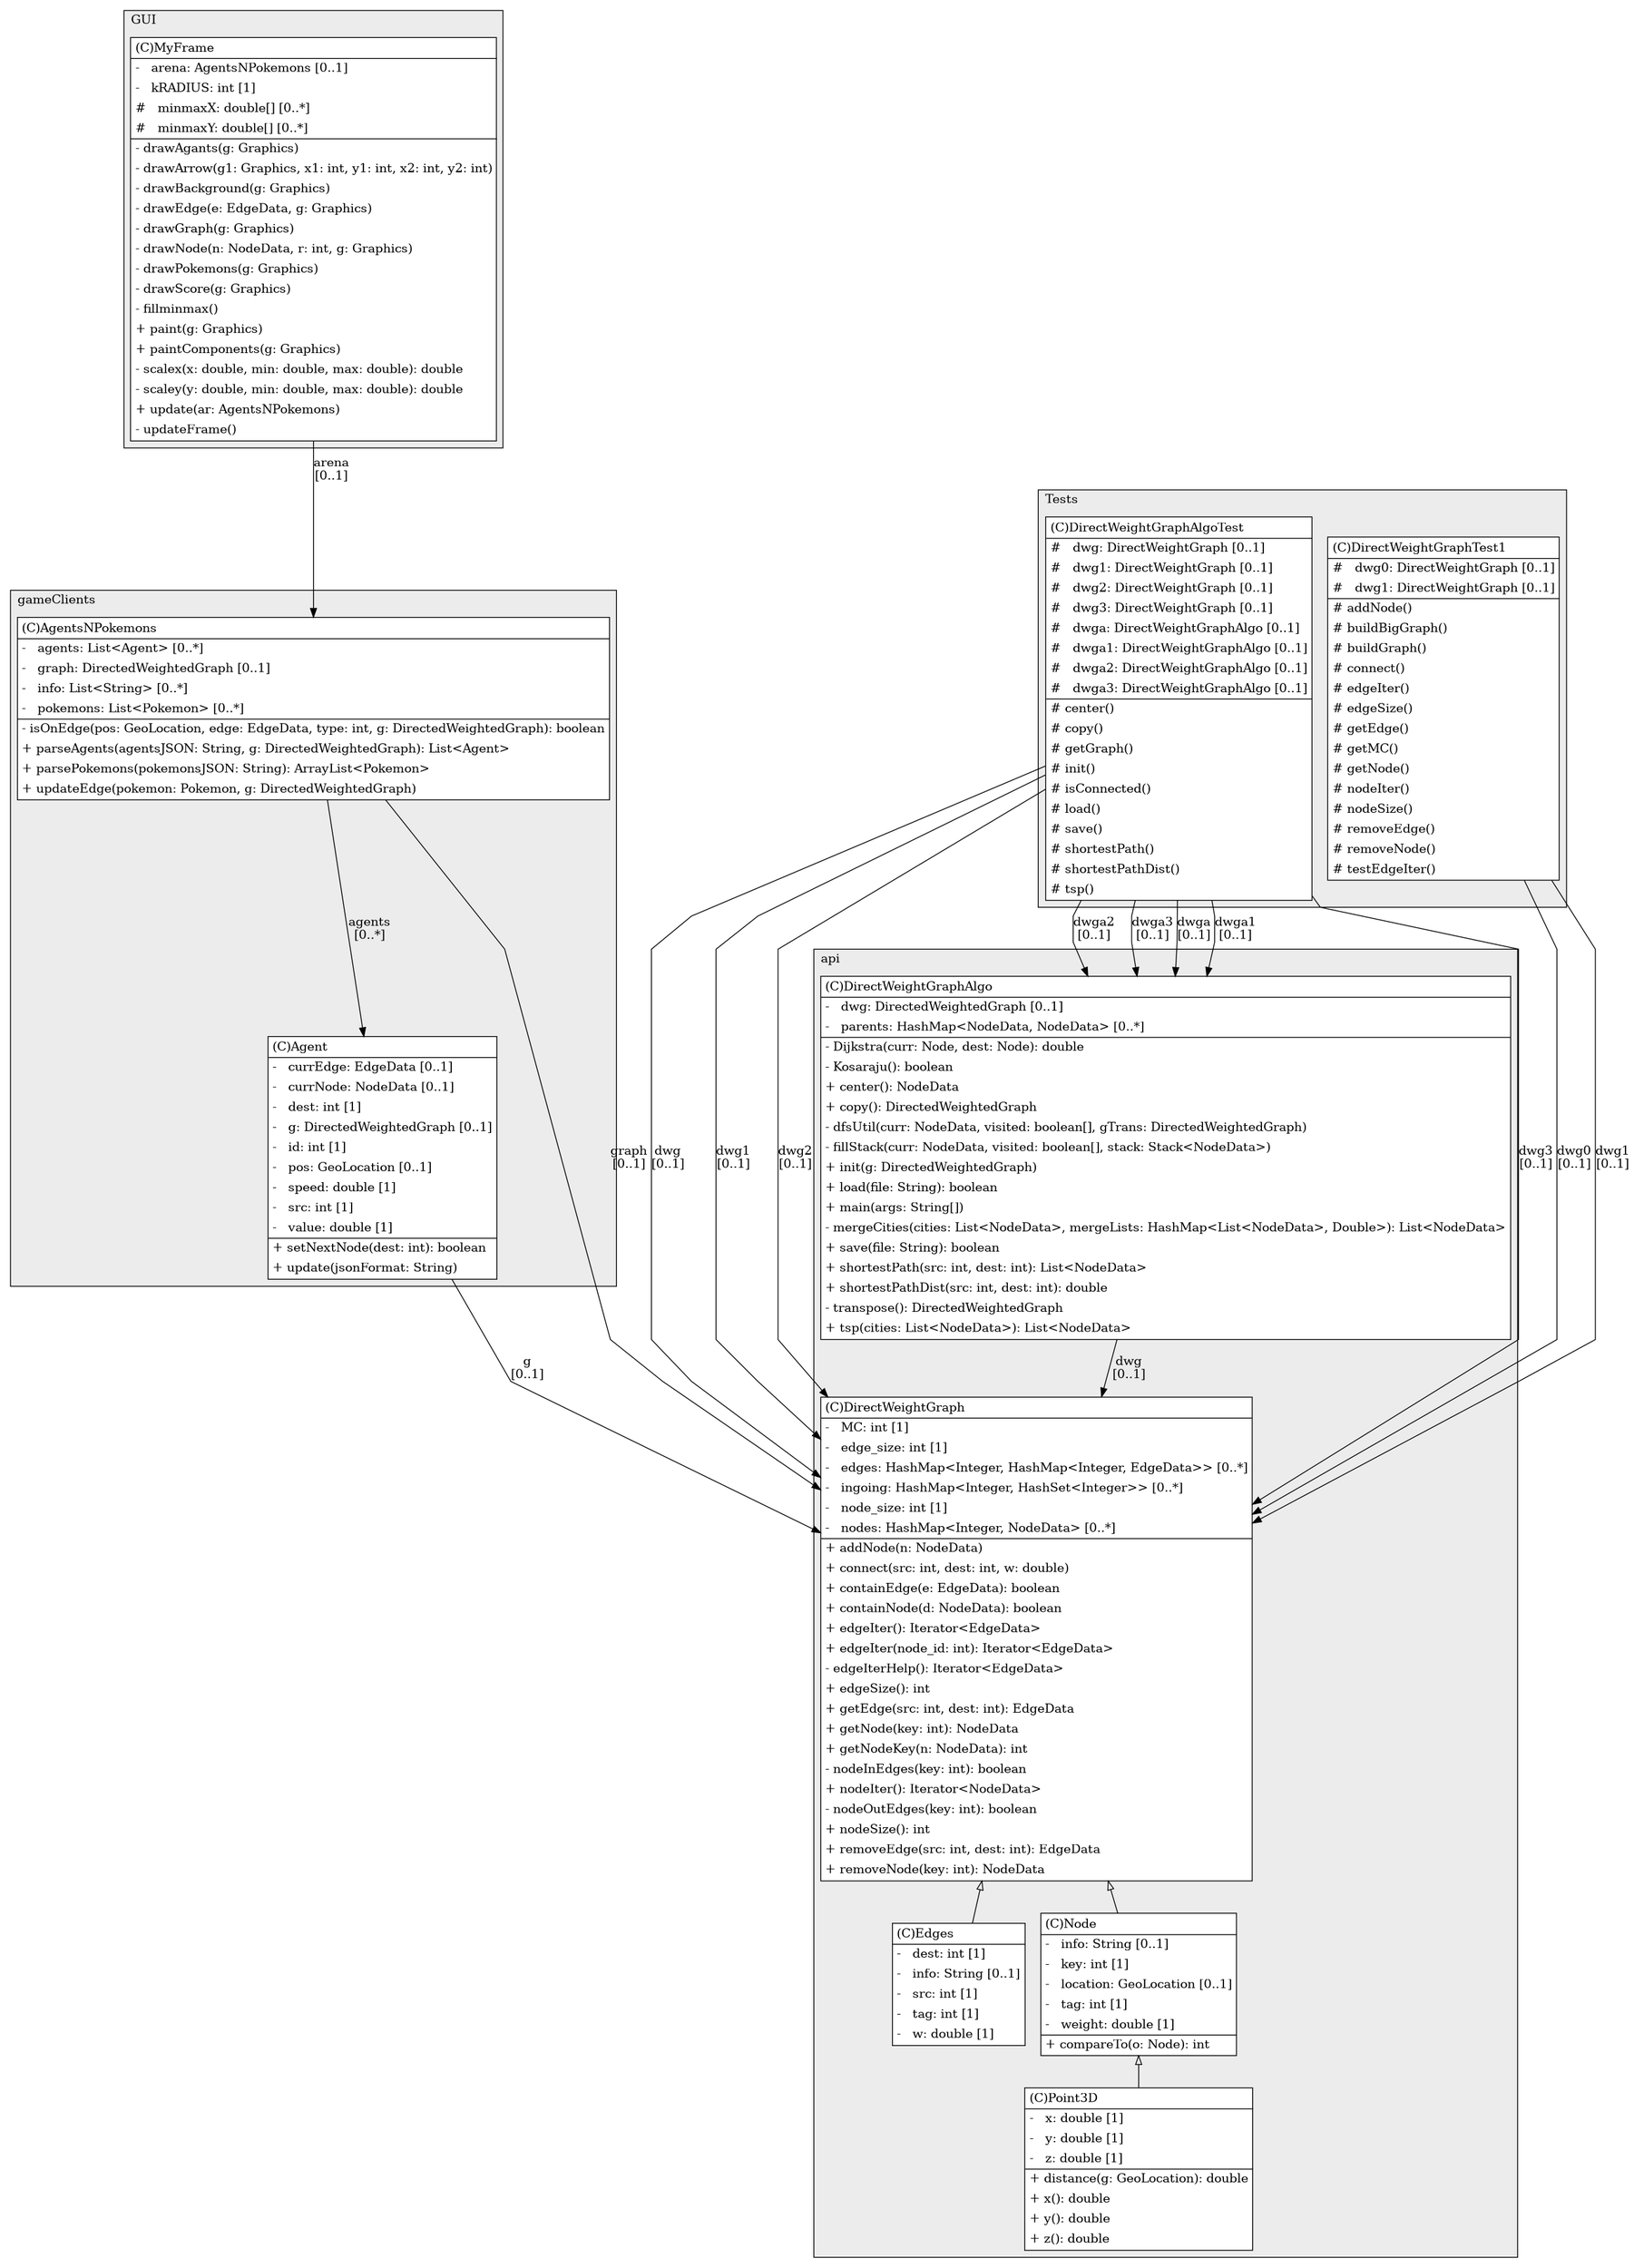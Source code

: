 @startuml

/' diagram meta data start
config=StructureConfiguration;
{
  "projectClassification": {
    "searchMode": "OpenProject", // OpenProject, AllProjects
    "includedProjects": "",
    "pathEndKeywords": "*.impl",
    "isClientPath": "",
    "isClientName": "",
    "isTestPath": "",
    "isTestName": "",
    "isMappingPath": "",
    "isMappingName": "",
    "isDataAccessPath": "",
    "isDataAccessName": "",
    "isDataStructurePath": "",
    "isDataStructureName": "",
    "isInterfaceStructuresPath": "",
    "isInterfaceStructuresName": "",
    "isEntryPointPath": "",
    "isEntryPointName": ""
  },
  "graphRestriction": {
    "classPackageExcludeFilter": "",
    "classPackageIncludeFilter": "",
    "classNameExcludeFilter": "",
    "classNameIncludeFilter": "",
    "methodNameExcludeFilter": "",
    "methodNameIncludeFilter": "",
    "removeByInheritance": "", // inheritance/annotation based filtering is done in a second step
    "removeByAnnotation": "",
    "removeByClassPackage": "", // cleanup the graph after inheritance/annotation based filtering is done
    "removeByClassName": "",
    "cutMappings": false,
    "cutEnum": true,
    "cutTests": true,
    "cutClient": true,
    "cutDataAccess": true,
    "cutInterfaceStructures": true,
    "cutDataStructures": false,
    "cutGetterAndSetter": true,
    "cutConstructors": true
  },
  "graphTraversal": {
    "forwardDepth": 3,
    "backwardDepth": 3,
    "classPackageExcludeFilter": "",
    "classPackageIncludeFilter": "",
    "classNameExcludeFilter": "",
    "classNameIncludeFilter": "",
    "methodNameExcludeFilter": "",
    "methodNameIncludeFilter": "",
    "hideMappings": false,
    "hideDataStructures": false,
    "hidePrivateMethods": true,
    "hideInterfaceCalls": true, // indirection: implementation -> interface (is hidden) -> implementation
    "onlyShowApplicationEntryPoints": false // root node is included
  },
  "details": {
    "aggregation": "GroupByClass", // ByClass, GroupByClass, None
    "showClassGenericTypes": true,
    "showMethods": true,
    "showMethodParameterNames": true,
    "showMethodParameterTypes": true,
    "showMethodReturnType": true,
    "showPackageLevels": 2,
    "showDetailedClassStructure": true
  },
  "rootClass": "api.DirectWeightGraph"
}
diagram meta data end '/



digraph g {
    rankdir="TB"
    splines=polyline
    

'nodes 
subgraph cluster_70939 { 
   	label=GUI
	labeljust=l
	fillcolor="#ececec"
	style=filled
   
   MyFrame70939[
	label=<<TABLE BORDER="1" CELLBORDER="0" CELLPADDING="4" CELLSPACING="0">
<TR><TD ALIGN="LEFT" >(C)MyFrame</TD></TR>
<HR/>
<TR><TD ALIGN="LEFT" >-   arena: AgentsNPokemons [0..1]</TD></TR>
<TR><TD ALIGN="LEFT" >-   kRADIUS: int [1]</TD></TR>
<TR><TD ALIGN="LEFT" >#   minmaxX: double[] [0..*]</TD></TR>
<TR><TD ALIGN="LEFT" >#   minmaxY: double[] [0..*]</TD></TR>
<HR/>
<TR><TD ALIGN="LEFT" >- drawAgants(g: Graphics)</TD></TR>
<TR><TD ALIGN="LEFT" >- drawArrow(g1: Graphics, x1: int, y1: int, x2: int, y2: int)</TD></TR>
<TR><TD ALIGN="LEFT" >- drawBackground(g: Graphics)</TD></TR>
<TR><TD ALIGN="LEFT" >- drawEdge(e: EdgeData, g: Graphics)</TD></TR>
<TR><TD ALIGN="LEFT" >- drawGraph(g: Graphics)</TD></TR>
<TR><TD ALIGN="LEFT" >- drawNode(n: NodeData, r: int, g: Graphics)</TD></TR>
<TR><TD ALIGN="LEFT" >- drawPokemons(g: Graphics)</TD></TR>
<TR><TD ALIGN="LEFT" >- drawScore(g: Graphics)</TD></TR>
<TR><TD ALIGN="LEFT" >- fillminmax()</TD></TR>
<TR><TD ALIGN="LEFT" >+ paint(g: Graphics)</TD></TR>
<TR><TD ALIGN="LEFT" >+ paintComponents(g: Graphics)</TD></TR>
<TR><TD ALIGN="LEFT" >- scalex(x: double, min: double, max: double): double</TD></TR>
<TR><TD ALIGN="LEFT" >- scaley(y: double, min: double, max: double): double</TD></TR>
<TR><TD ALIGN="LEFT" >+ update(ar: AgentsNPokemons)</TD></TR>
<TR><TD ALIGN="LEFT" >- updateFrame()</TD></TR>
</TABLE>>
	style=filled
	margin=0
	shape=plaintext
	fillcolor="#FFFFFF"
];
} 

subgraph cluster_727047606 { 
   	label=gameClients
	labeljust=l
	fillcolor="#ececec"
	style=filled
   
   Agent727047606[
	label=<<TABLE BORDER="1" CELLBORDER="0" CELLPADDING="4" CELLSPACING="0">
<TR><TD ALIGN="LEFT" >(C)Agent</TD></TR>
<HR/>
<TR><TD ALIGN="LEFT" >-   currEdge: EdgeData [0..1]</TD></TR>
<TR><TD ALIGN="LEFT" >-   currNode: NodeData [0..1]</TD></TR>
<TR><TD ALIGN="LEFT" >-   dest: int [1]</TD></TR>
<TR><TD ALIGN="LEFT" >-   g: DirectedWeightedGraph [0..1]</TD></TR>
<TR><TD ALIGN="LEFT" >-   id: int [1]</TD></TR>
<TR><TD ALIGN="LEFT" >-   pos: GeoLocation [0..1]</TD></TR>
<TR><TD ALIGN="LEFT" >-   speed: double [1]</TD></TR>
<TR><TD ALIGN="LEFT" >-   src: int [1]</TD></TR>
<TR><TD ALIGN="LEFT" >-   value: double [1]</TD></TR>
<HR/>
<TR><TD ALIGN="LEFT" >+ setNextNode(dest: int): boolean</TD></TR>
<TR><TD ALIGN="LEFT" >+ update(jsonFormat: String)</TD></TR>
</TABLE>>
	style=filled
	margin=0
	shape=plaintext
	fillcolor="#FFFFFF"
];

AgentsNPokemons727047606[
	label=<<TABLE BORDER="1" CELLBORDER="0" CELLPADDING="4" CELLSPACING="0">
<TR><TD ALIGN="LEFT" >(C)AgentsNPokemons</TD></TR>
<HR/>
<TR><TD ALIGN="LEFT" >-   agents: List&lt;Agent&gt; [0..*]</TD></TR>
<TR><TD ALIGN="LEFT" >-   graph: DirectedWeightedGraph [0..1]</TD></TR>
<TR><TD ALIGN="LEFT" >-   info: List&lt;String&gt; [0..*]</TD></TR>
<TR><TD ALIGN="LEFT" >-   pokemons: List&lt;Pokemon&gt; [0..*]</TD></TR>
<HR/>
<TR><TD ALIGN="LEFT" >- isOnEdge(pos: GeoLocation, edge: EdgeData, type: int, g: DirectedWeightedGraph): boolean</TD></TR>
<TR><TD ALIGN="LEFT" >+ parseAgents(agentsJSON: String, g: DirectedWeightedGraph): List&lt;Agent&gt;</TD></TR>
<TR><TD ALIGN="LEFT" >+ parsePokemons(pokemonsJSON: String): ArrayList&lt;Pokemon&gt;</TD></TR>
<TR><TD ALIGN="LEFT" >+ updateEdge(pokemon: Pokemon, g: DirectedWeightedGraph)</TD></TR>
</TABLE>>
	style=filled
	margin=0
	shape=plaintext
	fillcolor="#FFFFFF"
];
} 

subgraph cluster_80698881 { 
   	label=Tests
	labeljust=l
	fillcolor="#ececec"
	style=filled
   
   DirectWeightGraphAlgoTest80698881[
	label=<<TABLE BORDER="1" CELLBORDER="0" CELLPADDING="4" CELLSPACING="0">
<TR><TD ALIGN="LEFT" >(C)DirectWeightGraphAlgoTest</TD></TR>
<HR/>
<TR><TD ALIGN="LEFT" >#   dwg: DirectWeightGraph [0..1]</TD></TR>
<TR><TD ALIGN="LEFT" >#   dwg1: DirectWeightGraph [0..1]</TD></TR>
<TR><TD ALIGN="LEFT" >#   dwg2: DirectWeightGraph [0..1]</TD></TR>
<TR><TD ALIGN="LEFT" >#   dwg3: DirectWeightGraph [0..1]</TD></TR>
<TR><TD ALIGN="LEFT" >#   dwga: DirectWeightGraphAlgo [0..1]</TD></TR>
<TR><TD ALIGN="LEFT" >#   dwga1: DirectWeightGraphAlgo [0..1]</TD></TR>
<TR><TD ALIGN="LEFT" >#   dwga2: DirectWeightGraphAlgo [0..1]</TD></TR>
<TR><TD ALIGN="LEFT" >#   dwga3: DirectWeightGraphAlgo [0..1]</TD></TR>
<HR/>
<TR><TD ALIGN="LEFT" ># center()</TD></TR>
<TR><TD ALIGN="LEFT" ># copy()</TD></TR>
<TR><TD ALIGN="LEFT" ># getGraph()</TD></TR>
<TR><TD ALIGN="LEFT" ># init()</TD></TR>
<TR><TD ALIGN="LEFT" ># isConnected()</TD></TR>
<TR><TD ALIGN="LEFT" ># load()</TD></TR>
<TR><TD ALIGN="LEFT" ># save()</TD></TR>
<TR><TD ALIGN="LEFT" ># shortestPath()</TD></TR>
<TR><TD ALIGN="LEFT" ># shortestPathDist()</TD></TR>
<TR><TD ALIGN="LEFT" ># tsp()</TD></TR>
</TABLE>>
	style=filled
	margin=0
	shape=plaintext
	fillcolor="#FFFFFF"
];

DirectWeightGraphTest180698881[
	label=<<TABLE BORDER="1" CELLBORDER="0" CELLPADDING="4" CELLSPACING="0">
<TR><TD ALIGN="LEFT" >(C)DirectWeightGraphTest1</TD></TR>
<HR/>
<TR><TD ALIGN="LEFT" >#   dwg0: DirectWeightGraph [0..1]</TD></TR>
<TR><TD ALIGN="LEFT" >#   dwg1: DirectWeightGraph [0..1]</TD></TR>
<HR/>
<TR><TD ALIGN="LEFT" ># addNode()</TD></TR>
<TR><TD ALIGN="LEFT" ># buildBigGraph()</TD></TR>
<TR><TD ALIGN="LEFT" ># buildGraph()</TD></TR>
<TR><TD ALIGN="LEFT" ># connect()</TD></TR>
<TR><TD ALIGN="LEFT" ># edgeIter()</TD></TR>
<TR><TD ALIGN="LEFT" ># edgeSize()</TD></TR>
<TR><TD ALIGN="LEFT" ># getEdge()</TD></TR>
<TR><TD ALIGN="LEFT" ># getMC()</TD></TR>
<TR><TD ALIGN="LEFT" ># getNode()</TD></TR>
<TR><TD ALIGN="LEFT" ># nodeIter()</TD></TR>
<TR><TD ALIGN="LEFT" ># nodeSize()</TD></TR>
<TR><TD ALIGN="LEFT" ># removeEdge()</TD></TR>
<TR><TD ALIGN="LEFT" ># removeNode()</TD></TR>
<TR><TD ALIGN="LEFT" ># testEdgeIter()</TD></TR>
</TABLE>>
	style=filled
	margin=0
	shape=plaintext
	fillcolor="#FFFFFF"
];
} 

subgraph cluster_96794 { 
   	label=api
	labeljust=l
	fillcolor="#ececec"
	style=filled
   
   DirectWeightGraph96794[
	label=<<TABLE BORDER="1" CELLBORDER="0" CELLPADDING="4" CELLSPACING="0">
<TR><TD ALIGN="LEFT" >(C)DirectWeightGraph</TD></TR>
<HR/>
<TR><TD ALIGN="LEFT" >-   MC: int [1]</TD></TR>
<TR><TD ALIGN="LEFT" >-   edge_size: int [1]</TD></TR>
<TR><TD ALIGN="LEFT" >-   edges: HashMap&lt;Integer, HashMap&lt;Integer, EdgeData&gt;&gt; [0..*]</TD></TR>
<TR><TD ALIGN="LEFT" >-   ingoing: HashMap&lt;Integer, HashSet&lt;Integer&gt;&gt; [0..*]</TD></TR>
<TR><TD ALIGN="LEFT" >-   node_size: int [1]</TD></TR>
<TR><TD ALIGN="LEFT" >-   nodes: HashMap&lt;Integer, NodeData&gt; [0..*]</TD></TR>
<HR/>
<TR><TD ALIGN="LEFT" >+ addNode(n: NodeData)</TD></TR>
<TR><TD ALIGN="LEFT" >+ connect(src: int, dest: int, w: double)</TD></TR>
<TR><TD ALIGN="LEFT" >+ containEdge(e: EdgeData): boolean</TD></TR>
<TR><TD ALIGN="LEFT" >+ containNode(d: NodeData): boolean</TD></TR>
<TR><TD ALIGN="LEFT" >+ edgeIter(): Iterator&lt;EdgeData&gt;</TD></TR>
<TR><TD ALIGN="LEFT" >+ edgeIter(node_id: int): Iterator&lt;EdgeData&gt;</TD></TR>
<TR><TD ALIGN="LEFT" >- edgeIterHelp(): Iterator&lt;EdgeData&gt;</TD></TR>
<TR><TD ALIGN="LEFT" >+ edgeSize(): int</TD></TR>
<TR><TD ALIGN="LEFT" >+ getEdge(src: int, dest: int): EdgeData</TD></TR>
<TR><TD ALIGN="LEFT" >+ getNode(key: int): NodeData</TD></TR>
<TR><TD ALIGN="LEFT" >+ getNodeKey(n: NodeData): int</TD></TR>
<TR><TD ALIGN="LEFT" >- nodeInEdges(key: int): boolean</TD></TR>
<TR><TD ALIGN="LEFT" >+ nodeIter(): Iterator&lt;NodeData&gt;</TD></TR>
<TR><TD ALIGN="LEFT" >- nodeOutEdges(key: int): boolean</TD></TR>
<TR><TD ALIGN="LEFT" >+ nodeSize(): int</TD></TR>
<TR><TD ALIGN="LEFT" >+ removeEdge(src: int, dest: int): EdgeData</TD></TR>
<TR><TD ALIGN="LEFT" >+ removeNode(key: int): NodeData</TD></TR>
</TABLE>>
	style=filled
	margin=0
	shape=plaintext
	fillcolor="#FFFFFF"
];

DirectWeightGraphAlgo96794[
	label=<<TABLE BORDER="1" CELLBORDER="0" CELLPADDING="4" CELLSPACING="0">
<TR><TD ALIGN="LEFT" >(C)DirectWeightGraphAlgo</TD></TR>
<HR/>
<TR><TD ALIGN="LEFT" >-   dwg: DirectedWeightedGraph [0..1]</TD></TR>
<TR><TD ALIGN="LEFT" >-   parents: HashMap&lt;NodeData, NodeData&gt; [0..*]</TD></TR>
<HR/>
<TR><TD ALIGN="LEFT" >- Dijkstra(curr: Node, dest: Node): double</TD></TR>
<TR><TD ALIGN="LEFT" >- Kosaraju(): boolean</TD></TR>
<TR><TD ALIGN="LEFT" >+ center(): NodeData</TD></TR>
<TR><TD ALIGN="LEFT" >+ copy(): DirectedWeightedGraph</TD></TR>
<TR><TD ALIGN="LEFT" >- dfsUtil(curr: NodeData, visited: boolean[], gTrans: DirectedWeightedGraph)</TD></TR>
<TR><TD ALIGN="LEFT" >- fillStack(curr: NodeData, visited: boolean[], stack: Stack&lt;NodeData&gt;)</TD></TR>
<TR><TD ALIGN="LEFT" >+ init(g: DirectedWeightedGraph)</TD></TR>
<TR><TD ALIGN="LEFT" >+ load(file: String): boolean</TD></TR>
<TR><TD ALIGN="LEFT" >+ main(args: String[])</TD></TR>
<TR><TD ALIGN="LEFT" >- mergeCities(cities: List&lt;NodeData&gt;, mergeLists: HashMap&lt;List&lt;NodeData&gt;, Double&gt;): List&lt;NodeData&gt;</TD></TR>
<TR><TD ALIGN="LEFT" >+ save(file: String): boolean</TD></TR>
<TR><TD ALIGN="LEFT" >+ shortestPath(src: int, dest: int): List&lt;NodeData&gt;</TD></TR>
<TR><TD ALIGN="LEFT" >+ shortestPathDist(src: int, dest: int): double</TD></TR>
<TR><TD ALIGN="LEFT" >- transpose(): DirectedWeightedGraph</TD></TR>
<TR><TD ALIGN="LEFT" >+ tsp(cities: List&lt;NodeData&gt;): List&lt;NodeData&gt;</TD></TR>
</TABLE>>
	style=filled
	margin=0
	shape=plaintext
	fillcolor="#FFFFFF"
];

Edges96794[
	label=<<TABLE BORDER="1" CELLBORDER="0" CELLPADDING="4" CELLSPACING="0">
<TR><TD ALIGN="LEFT" >(C)Edges</TD></TR>
<HR/>
<TR><TD ALIGN="LEFT" >-   dest: int [1]</TD></TR>
<TR><TD ALIGN="LEFT" >-   info: String [0..1]</TD></TR>
<TR><TD ALIGN="LEFT" >-   src: int [1]</TD></TR>
<TR><TD ALIGN="LEFT" >-   tag: int [1]</TD></TR>
<TR><TD ALIGN="LEFT" >-   w: double [1]</TD></TR>
</TABLE>>
	style=filled
	margin=0
	shape=plaintext
	fillcolor="#FFFFFF"
];

Node96794[
	label=<<TABLE BORDER="1" CELLBORDER="0" CELLPADDING="4" CELLSPACING="0">
<TR><TD ALIGN="LEFT" >(C)Node</TD></TR>
<HR/>
<TR><TD ALIGN="LEFT" >-   info: String [0..1]</TD></TR>
<TR><TD ALIGN="LEFT" >-   key: int [1]</TD></TR>
<TR><TD ALIGN="LEFT" >-   location: GeoLocation [0..1]</TD></TR>
<TR><TD ALIGN="LEFT" >-   tag: int [1]</TD></TR>
<TR><TD ALIGN="LEFT" >-   weight: double [1]</TD></TR>
<HR/>
<TR><TD ALIGN="LEFT" >+ compareTo(o: Node): int</TD></TR>
</TABLE>>
	style=filled
	margin=0
	shape=plaintext
	fillcolor="#FFFFFF"
];

Point3D96794[
	label=<<TABLE BORDER="1" CELLBORDER="0" CELLPADDING="4" CELLSPACING="0">
<TR><TD ALIGN="LEFT" >(C)Point3D</TD></TR>
<HR/>
<TR><TD ALIGN="LEFT" >-   x: double [1]</TD></TR>
<TR><TD ALIGN="LEFT" >-   y: double [1]</TD></TR>
<TR><TD ALIGN="LEFT" >-   z: double [1]</TD></TR>
<HR/>
<TR><TD ALIGN="LEFT" >+ distance(g: GeoLocation): double</TD></TR>
<TR><TD ALIGN="LEFT" >+ x(): double</TD></TR>
<TR><TD ALIGN="LEFT" >+ y(): double</TD></TR>
<TR><TD ALIGN="LEFT" >+ z(): double</TD></TR>
</TABLE>>
	style=filled
	margin=0
	shape=plaintext
	fillcolor="#FFFFFF"
];
} 

'edges    
Agent727047606 -> DirectWeightGraph96794[label="g
[0..1]"];
AgentsNPokemons727047606 -> Agent727047606[label="agents
[0..*]"];
AgentsNPokemons727047606 -> DirectWeightGraph96794[label="graph
[0..1]"];
DirectWeightGraph96794 -> Edges96794[arrowhead=none, arrowtail=empty, dir=both];
DirectWeightGraph96794 -> Node96794[arrowhead=none, arrowtail=empty, dir=both];
DirectWeightGraphAlgo96794 -> DirectWeightGraph96794[label="dwg
[0..1]"];
DirectWeightGraphAlgoTest80698881 -> DirectWeightGraph96794[label="dwg
[0..1]"];
DirectWeightGraphAlgoTest80698881 -> DirectWeightGraph96794[label="dwg1
[0..1]"];
DirectWeightGraphAlgoTest80698881 -> DirectWeightGraph96794[label="dwg2
[0..1]"];
DirectWeightGraphAlgoTest80698881 -> DirectWeightGraph96794[label="dwg3
[0..1]"];
DirectWeightGraphAlgoTest80698881 -> DirectWeightGraphAlgo96794[label="dwga
[0..1]"];
DirectWeightGraphAlgoTest80698881 -> DirectWeightGraphAlgo96794[label="dwga1
[0..1]"];
DirectWeightGraphAlgoTest80698881 -> DirectWeightGraphAlgo96794[label="dwga2
[0..1]"];
DirectWeightGraphAlgoTest80698881 -> DirectWeightGraphAlgo96794[label="dwga3
[0..1]"];
DirectWeightGraphTest180698881 -> DirectWeightGraph96794[label="dwg0
[0..1]"];
DirectWeightGraphTest180698881 -> DirectWeightGraph96794[label="dwg1
[0..1]"];
MyFrame70939 -> AgentsNPokemons727047606[label="arena
[0..1]"];
Node96794 -> Point3D96794[arrowhead=none, arrowtail=empty, dir=both];
    
}
@enduml